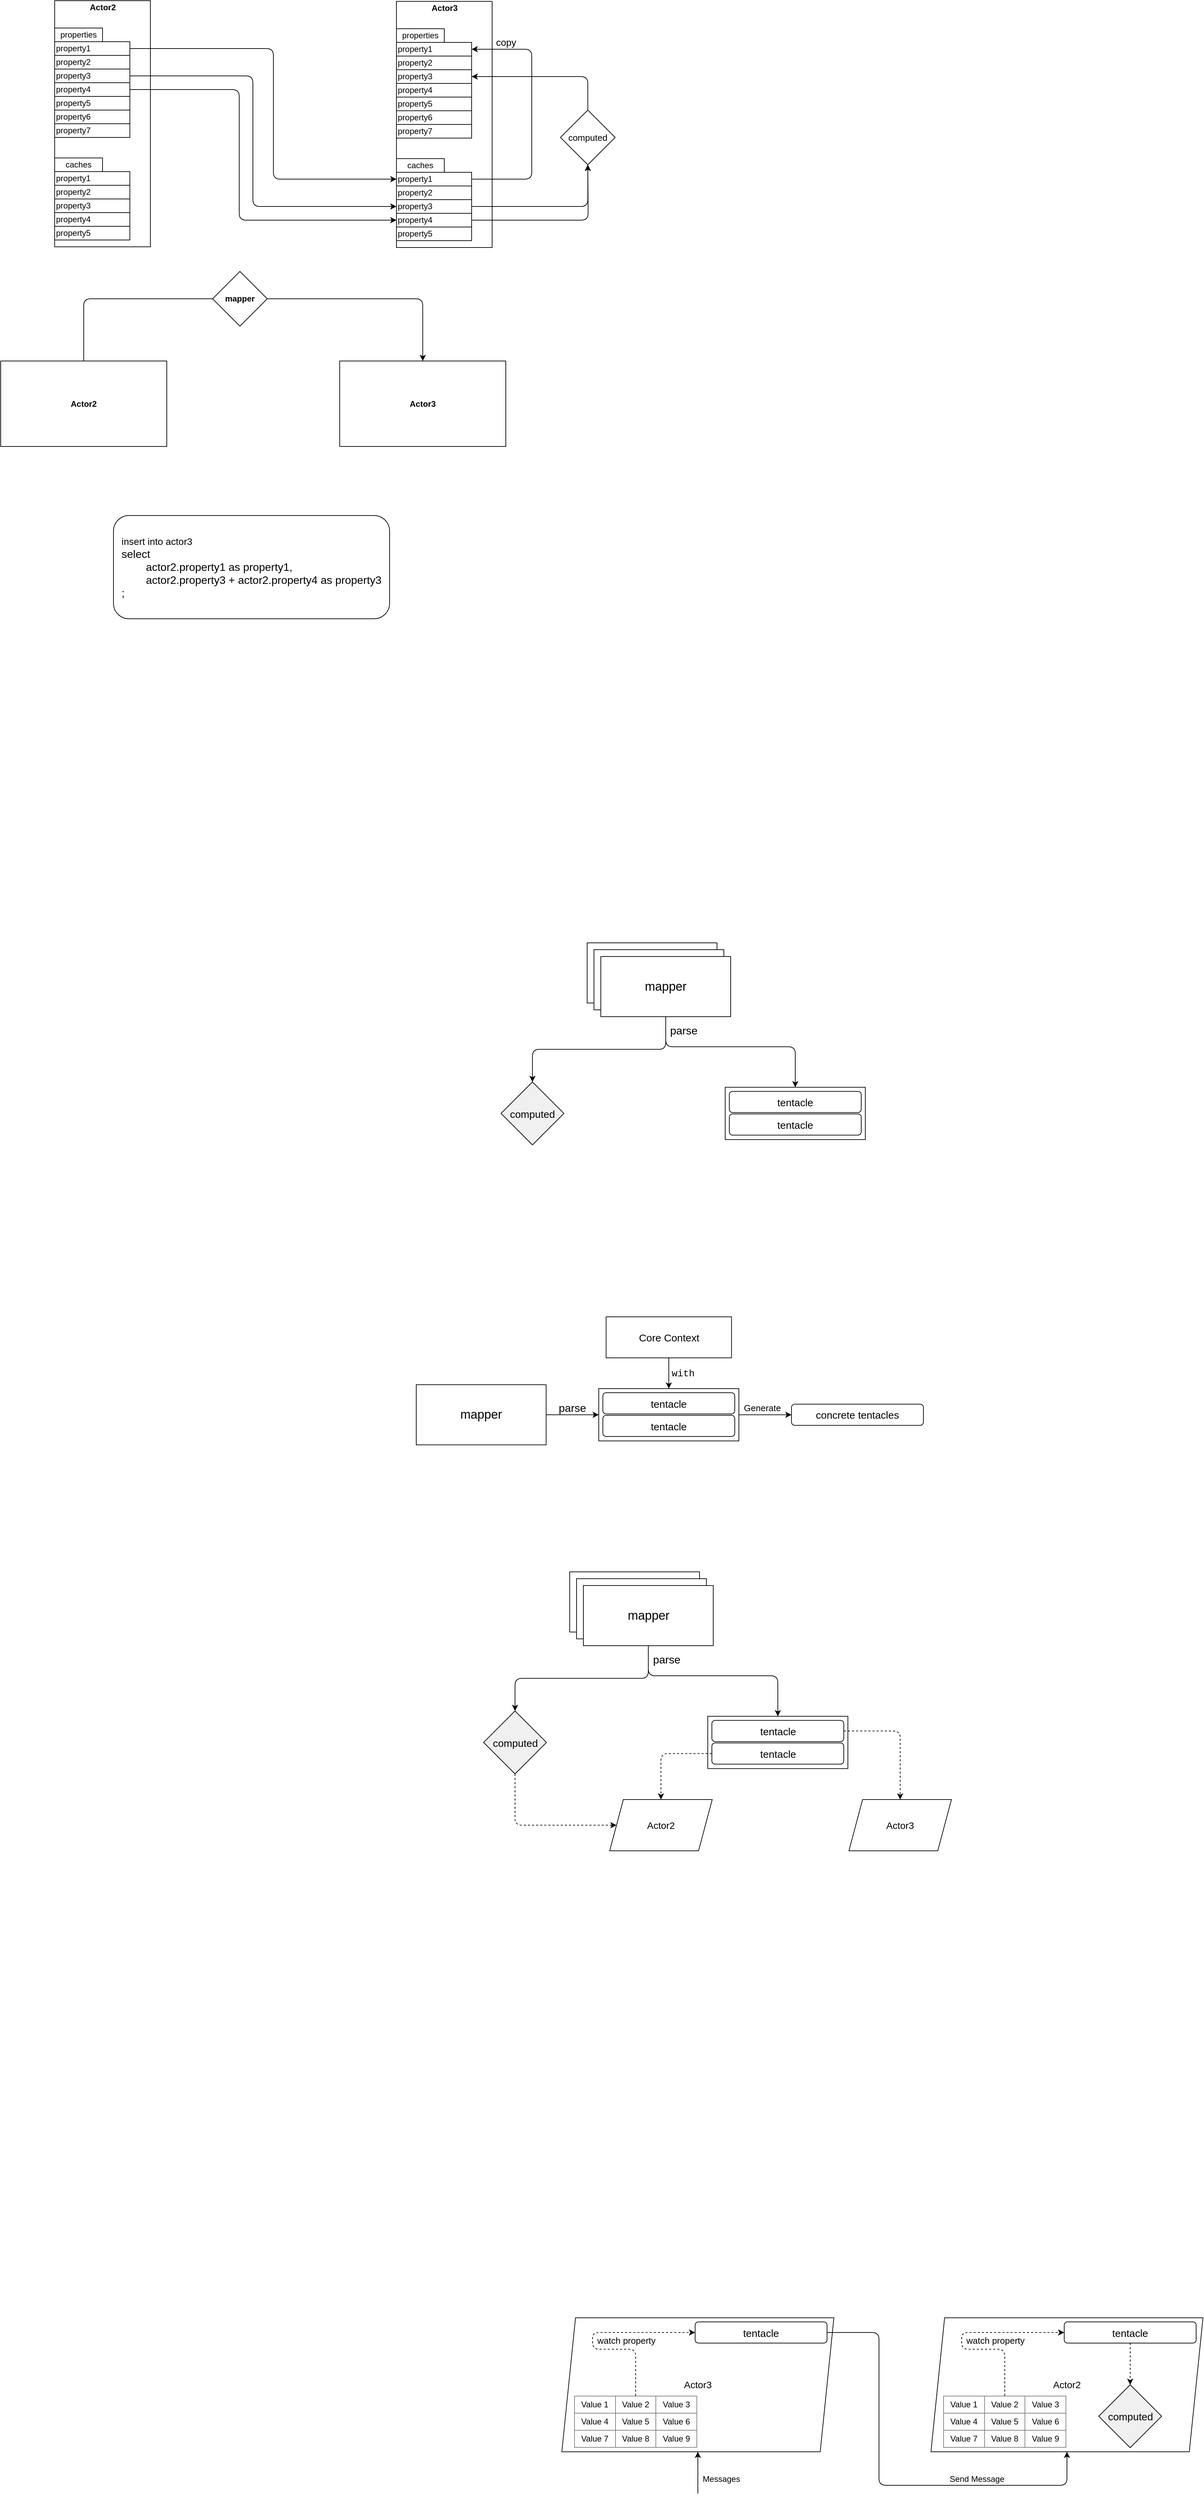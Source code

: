 <mxfile>
    <diagram id="SO4L1pYcyVnlR74khvxw" name="Page-1">
        <mxGraphModel dx="1093" dy="604" grid="0" gridSize="10" guides="1" tooltips="1" connect="1" arrows="1" fold="1" page="1" pageScale="1" pageWidth="2339" pageHeight="3300" background="#ffffff" math="0" shadow="0">
            <root>
                <mxCell id="0"/>
                <mxCell id="1" parent="0"/>
                <mxCell id="2" value="" style="rounded=0;whiteSpace=wrap;html=1;fillColor=#FFFFFF;strokeColor=#000000;" parent="1" vertex="1">
                    <mxGeometry x="210" y="120" width="140" height="360" as="geometry"/>
                </mxCell>
                <mxCell id="11" value="" style="group" parent="1" vertex="1" connectable="0">
                    <mxGeometry x="210" y="180" width="110" height="140" as="geometry"/>
                </mxCell>
                <mxCell id="3" value="&lt;font color=&quot;#000000&quot;&gt;property1&lt;/font&gt;" style="rounded=0;whiteSpace=wrap;html=1;strokeColor=#000000;fillColor=#FFFFFF;align=left;" parent="11" vertex="1">
                    <mxGeometry width="110" height="20" as="geometry"/>
                </mxCell>
                <mxCell id="5" value="&lt;font color=&quot;#000000&quot;&gt;property2&lt;span style=&quot;white-space: pre&quot;&gt;&#9;&lt;/span&gt;&lt;span style=&quot;white-space: pre&quot;&gt;&#9;&lt;/span&gt;&lt;/font&gt;" style="rounded=0;whiteSpace=wrap;html=1;strokeColor=#000000;fillColor=#FFFFFF;align=left;" parent="11" vertex="1">
                    <mxGeometry y="20" width="110" height="20" as="geometry"/>
                </mxCell>
                <mxCell id="6" value="&lt;font color=&quot;#000000&quot;&gt;property3&lt;/font&gt;" style="rounded=0;whiteSpace=wrap;html=1;strokeColor=#000000;fillColor=#FFFFFF;align=left;" parent="11" vertex="1">
                    <mxGeometry y="40" width="110" height="20" as="geometry"/>
                </mxCell>
                <mxCell id="7" value="&lt;font color=&quot;#000000&quot;&gt;property7&lt;/font&gt;" style="rounded=0;whiteSpace=wrap;html=1;strokeColor=#000000;fillColor=#FFFFFF;align=left;" parent="11" vertex="1">
                    <mxGeometry y="120" width="110" height="20" as="geometry"/>
                </mxCell>
                <mxCell id="8" value="&lt;font color=&quot;#000000&quot;&gt;property5&lt;/font&gt;" style="rounded=0;whiteSpace=wrap;html=1;strokeColor=#000000;fillColor=#FFFFFF;align=left;" parent="11" vertex="1">
                    <mxGeometry y="80" width="110" height="20" as="geometry"/>
                </mxCell>
                <mxCell id="9" value="&lt;font color=&quot;#000000&quot;&gt;property6&lt;/font&gt;" style="rounded=0;whiteSpace=wrap;html=1;strokeColor=#000000;fillColor=#FFFFFF;align=left;" parent="11" vertex="1">
                    <mxGeometry y="100" width="110" height="20" as="geometry"/>
                </mxCell>
                <mxCell id="10" value="&lt;font color=&quot;#000000&quot;&gt;property4&lt;/font&gt;" style="rounded=0;whiteSpace=wrap;html=1;strokeColor=#000000;fillColor=#FFFFFF;align=left;" parent="11" vertex="1">
                    <mxGeometry y="60" width="110" height="20" as="geometry"/>
                </mxCell>
                <mxCell id="13" value="&lt;font color=&quot;#000000&quot;&gt;property1&lt;/font&gt;" style="rounded=0;whiteSpace=wrap;html=1;strokeColor=#000000;fillColor=#FFFFFF;align=left;" parent="1" vertex="1">
                    <mxGeometry x="210" y="370" width="110" height="20" as="geometry"/>
                </mxCell>
                <mxCell id="14" value="&lt;font color=&quot;#000000&quot;&gt;property2&lt;span style=&quot;white-space: pre&quot;&gt;&#9;&lt;/span&gt;&lt;span style=&quot;white-space: pre&quot;&gt;&#9;&lt;/span&gt;&lt;/font&gt;" style="rounded=0;whiteSpace=wrap;html=1;strokeColor=#000000;fillColor=#FFFFFF;align=left;" parent="1" vertex="1">
                    <mxGeometry x="210" y="390" width="110" height="20" as="geometry"/>
                </mxCell>
                <mxCell id="15" value="&lt;font color=&quot;#000000&quot;&gt;property3&lt;/font&gt;" style="rounded=0;whiteSpace=wrap;html=1;strokeColor=#000000;fillColor=#FFFFFF;align=left;" parent="1" vertex="1">
                    <mxGeometry x="210" y="410" width="110" height="20" as="geometry"/>
                </mxCell>
                <mxCell id="17" value="&lt;font color=&quot;#000000&quot;&gt;property5&lt;/font&gt;" style="rounded=0;whiteSpace=wrap;html=1;strokeColor=#000000;fillColor=#FFFFFF;align=left;" parent="1" vertex="1">
                    <mxGeometry x="210" y="450" width="110" height="20" as="geometry"/>
                </mxCell>
                <mxCell id="19" value="&lt;font color=&quot;#000000&quot;&gt;property4&lt;/font&gt;" style="rounded=0;whiteSpace=wrap;html=1;strokeColor=#000000;fillColor=#FFFFFF;align=left;" parent="1" vertex="1">
                    <mxGeometry x="210" y="430" width="110" height="20" as="geometry"/>
                </mxCell>
                <mxCell id="21" value="&lt;font color=&quot;#000000&quot;&gt;&lt;b&gt;Actor2&lt;/b&gt;&lt;/font&gt;" style="text;html=1;align=center;verticalAlign=middle;resizable=0;points=[];autosize=1;strokeColor=none;" parent="1" vertex="1">
                    <mxGeometry x="255" y="120" width="50" height="20" as="geometry"/>
                </mxCell>
                <mxCell id="22" value="&lt;font color=&quot;#000000&quot;&gt;properties&lt;/font&gt;" style="rounded=0;whiteSpace=wrap;html=1;strokeColor=#000000;fillColor=#FFFFFF;" parent="1" vertex="1">
                    <mxGeometry x="210" y="160" width="70" height="20" as="geometry"/>
                </mxCell>
                <mxCell id="23" value="&lt;font color=&quot;#000000&quot;&gt;caches&lt;/font&gt;" style="rounded=0;whiteSpace=wrap;html=1;strokeColor=#000000;fillColor=#FFFFFF;" parent="1" vertex="1">
                    <mxGeometry x="210" y="350" width="70" height="20" as="geometry"/>
                </mxCell>
                <mxCell id="24" value="" style="rounded=0;whiteSpace=wrap;html=1;fillColor=#FFFFFF;strokeColor=#000000;" parent="1" vertex="1">
                    <mxGeometry x="710" y="121" width="140" height="360" as="geometry"/>
                </mxCell>
                <mxCell id="25" value="" style="group" parent="1" vertex="1" connectable="0">
                    <mxGeometry x="710" y="181" width="110" height="140" as="geometry"/>
                </mxCell>
                <mxCell id="26" value="&lt;font color=&quot;#000000&quot;&gt;property1&lt;/font&gt;" style="rounded=0;whiteSpace=wrap;html=1;strokeColor=#000000;fillColor=#FFFFFF;align=left;" parent="25" vertex="1">
                    <mxGeometry width="110" height="20" as="geometry"/>
                </mxCell>
                <mxCell id="27" value="&lt;font color=&quot;#000000&quot;&gt;property2&lt;span style=&quot;white-space: pre&quot;&gt;&#9;&lt;/span&gt;&lt;span style=&quot;white-space: pre&quot;&gt;&#9;&lt;/span&gt;&lt;/font&gt;" style="rounded=0;whiteSpace=wrap;html=1;strokeColor=#000000;fillColor=#FFFFFF;align=left;" parent="25" vertex="1">
                    <mxGeometry y="20" width="110" height="20" as="geometry"/>
                </mxCell>
                <mxCell id="28" value="&lt;font color=&quot;#000000&quot;&gt;property3&lt;/font&gt;" style="rounded=0;whiteSpace=wrap;html=1;strokeColor=#000000;fillColor=#FFFFFF;align=left;" parent="25" vertex="1">
                    <mxGeometry y="40" width="110" height="20" as="geometry"/>
                </mxCell>
                <mxCell id="29" value="&lt;font color=&quot;#000000&quot;&gt;property7&lt;/font&gt;" style="rounded=0;whiteSpace=wrap;html=1;strokeColor=#000000;fillColor=#FFFFFF;align=left;" parent="25" vertex="1">
                    <mxGeometry y="120" width="110" height="20" as="geometry"/>
                </mxCell>
                <mxCell id="30" value="&lt;font color=&quot;#000000&quot;&gt;property5&lt;/font&gt;" style="rounded=0;whiteSpace=wrap;html=1;strokeColor=#000000;fillColor=#FFFFFF;align=left;" parent="25" vertex="1">
                    <mxGeometry y="80" width="110" height="20" as="geometry"/>
                </mxCell>
                <mxCell id="31" value="&lt;font color=&quot;#000000&quot;&gt;property6&lt;/font&gt;" style="rounded=0;whiteSpace=wrap;html=1;strokeColor=#000000;fillColor=#FFFFFF;align=left;" parent="25" vertex="1">
                    <mxGeometry y="100" width="110" height="20" as="geometry"/>
                </mxCell>
                <mxCell id="32" value="&lt;font color=&quot;#000000&quot;&gt;property4&lt;/font&gt;" style="rounded=0;whiteSpace=wrap;html=1;strokeColor=#000000;fillColor=#FFFFFF;align=left;" parent="25" vertex="1">
                    <mxGeometry y="60" width="110" height="20" as="geometry"/>
                </mxCell>
                <mxCell id="115" style="edgeStyle=orthogonalEdgeStyle;html=1;exitX=1;exitY=0.5;exitDx=0;exitDy=0;entryX=1;entryY=0.5;entryDx=0;entryDy=0;strokeColor=#000000;" edge="1" parent="1" source="33" target="26">
                    <mxGeometry relative="1" as="geometry">
                        <Array as="points">
                            <mxPoint x="908" y="381"/>
                            <mxPoint x="908" y="191"/>
                        </Array>
                    </mxGeometry>
                </mxCell>
                <mxCell id="33" value="&lt;font color=&quot;#000000&quot;&gt;property1&lt;/font&gt;" style="rounded=0;whiteSpace=wrap;html=1;strokeColor=#000000;fillColor=#FFFFFF;align=left;" parent="1" vertex="1">
                    <mxGeometry x="710" y="371" width="110" height="20" as="geometry"/>
                </mxCell>
                <mxCell id="34" value="&lt;font color=&quot;#000000&quot;&gt;property2&lt;span style=&quot;white-space: pre&quot;&gt;&#9;&lt;/span&gt;&lt;span style=&quot;white-space: pre&quot;&gt;&#9;&lt;/span&gt;&lt;/font&gt;" style="rounded=0;whiteSpace=wrap;html=1;strokeColor=#000000;fillColor=#FFFFFF;align=left;" parent="1" vertex="1">
                    <mxGeometry x="710" y="391" width="110" height="20" as="geometry"/>
                </mxCell>
                <mxCell id="48" style="edgeStyle=orthogonalEdgeStyle;html=1;exitX=1;exitY=0.5;exitDx=0;exitDy=0;entryX=0.5;entryY=1;entryDx=0;entryDy=0;strokeColor=#000000;" parent="1" source="35" target="47" edge="1">
                    <mxGeometry relative="1" as="geometry"/>
                </mxCell>
                <mxCell id="35" value="&lt;font color=&quot;#000000&quot;&gt;property3&lt;/font&gt;" style="rounded=0;whiteSpace=wrap;html=1;strokeColor=#000000;fillColor=#FFFFFF;align=left;" parent="1" vertex="1">
                    <mxGeometry x="710" y="411" width="110" height="20" as="geometry"/>
                </mxCell>
                <mxCell id="36" value="&lt;font color=&quot;#000000&quot;&gt;property5&lt;/font&gt;" style="rounded=0;whiteSpace=wrap;html=1;strokeColor=#000000;fillColor=#FFFFFF;align=left;" parent="1" vertex="1">
                    <mxGeometry x="710" y="451" width="110" height="20" as="geometry"/>
                </mxCell>
                <mxCell id="49" style="edgeStyle=orthogonalEdgeStyle;html=1;exitX=1;exitY=0.5;exitDx=0;exitDy=0;strokeColor=#000000;" parent="1" source="37" edge="1">
                    <mxGeometry relative="1" as="geometry">
                        <mxPoint x="990" y="360" as="targetPoint"/>
                    </mxGeometry>
                </mxCell>
                <mxCell id="37" value="&lt;font color=&quot;#000000&quot;&gt;property4&lt;/font&gt;" style="rounded=0;whiteSpace=wrap;html=1;strokeColor=#000000;fillColor=#FFFFFF;align=left;" parent="1" vertex="1">
                    <mxGeometry x="710" y="431" width="110" height="20" as="geometry"/>
                </mxCell>
                <mxCell id="38" value="&lt;font color=&quot;#000000&quot;&gt;&lt;b&gt;Actor3&lt;/b&gt;&lt;/font&gt;" style="text;html=1;align=center;verticalAlign=middle;resizable=0;points=[];autosize=1;strokeColor=none;" parent="1" vertex="1">
                    <mxGeometry x="756" y="122" width="48" height="18" as="geometry"/>
                </mxCell>
                <mxCell id="39" value="&lt;font color=&quot;#000000&quot;&gt;properties&lt;/font&gt;" style="rounded=0;whiteSpace=wrap;html=1;strokeColor=#000000;fillColor=#FFFFFF;" parent="1" vertex="1">
                    <mxGeometry x="710" y="161" width="70" height="20" as="geometry"/>
                </mxCell>
                <mxCell id="40" value="&lt;font color=&quot;#000000&quot;&gt;caches&lt;/font&gt;" style="rounded=0;whiteSpace=wrap;html=1;strokeColor=#000000;fillColor=#FFFFFF;" parent="1" vertex="1">
                    <mxGeometry x="710" y="351" width="70" height="20" as="geometry"/>
                </mxCell>
                <mxCell id="44" style="edgeStyle=orthogonalEdgeStyle;html=1;exitX=1;exitY=0.5;exitDx=0;exitDy=0;entryX=0;entryY=0.5;entryDx=0;entryDy=0;strokeColor=#000000;" parent="1" source="3" target="33" edge="1">
                    <mxGeometry relative="1" as="geometry">
                        <Array as="points">
                            <mxPoint x="530" y="190"/>
                            <mxPoint x="530" y="381"/>
                        </Array>
                    </mxGeometry>
                </mxCell>
                <mxCell id="45" style="edgeStyle=orthogonalEdgeStyle;html=1;exitX=1;exitY=0.5;exitDx=0;exitDy=0;entryX=0;entryY=0.5;entryDx=0;entryDy=0;strokeColor=#000000;" parent="1" source="6" target="35" edge="1">
                    <mxGeometry relative="1" as="geometry">
                        <Array as="points">
                            <mxPoint x="500" y="230"/>
                            <mxPoint x="500" y="421"/>
                        </Array>
                    </mxGeometry>
                </mxCell>
                <mxCell id="46" style="edgeStyle=orthogonalEdgeStyle;html=1;exitX=1;exitY=0.5;exitDx=0;exitDy=0;entryX=0;entryY=0.5;entryDx=0;entryDy=0;strokeColor=#000000;" parent="1" source="10" target="37" edge="1">
                    <mxGeometry relative="1" as="geometry">
                        <Array as="points">
                            <mxPoint x="480" y="250"/>
                            <mxPoint x="480" y="441"/>
                        </Array>
                    </mxGeometry>
                </mxCell>
                <mxCell id="50" style="edgeStyle=orthogonalEdgeStyle;html=1;exitX=0.5;exitY=0;exitDx=0;exitDy=0;entryX=1;entryY=0.5;entryDx=0;entryDy=0;strokeColor=#000000;" parent="1" source="47" target="28" edge="1">
                    <mxGeometry relative="1" as="geometry"/>
                </mxCell>
                <mxCell id="47" value="&lt;font color=&quot;#000000&quot; style=&quot;font-size: 13px&quot;&gt;computed&lt;/font&gt;" style="rhombus;whiteSpace=wrap;html=1;strokeColor=#000000;fillColor=#FFFFFF;" parent="1" vertex="1">
                    <mxGeometry x="950" y="280" width="80" height="80" as="geometry"/>
                </mxCell>
                <mxCell id="53" style="edgeStyle=orthogonalEdgeStyle;html=1;exitX=0.5;exitY=0;exitDx=0;exitDy=0;entryX=0.5;entryY=0;entryDx=0;entryDy=0;strokeColor=#000000;" parent="1" source="51" target="52" edge="1">
                    <mxGeometry relative="1" as="geometry">
                        <Array as="points">
                            <mxPoint x="253" y="556"/>
                            <mxPoint x="749" y="556"/>
                        </Array>
                    </mxGeometry>
                </mxCell>
                <mxCell id="51" value="&lt;b&gt;&lt;font color=&quot;#000000&quot;&gt;Actor2&lt;/font&gt;&lt;/b&gt;" style="rounded=0;whiteSpace=wrap;html=1;strokeColor=#000000;fillColor=#FFFFFF;" parent="1" vertex="1">
                    <mxGeometry x="131" y="647" width="243" height="125" as="geometry"/>
                </mxCell>
                <mxCell id="52" value="&lt;b&gt;&lt;font color=&quot;#000000&quot;&gt;Actor3&lt;/font&gt;&lt;/b&gt;" style="rounded=0;whiteSpace=wrap;html=1;strokeColor=#000000;fillColor=#FFFFFF;" parent="1" vertex="1">
                    <mxGeometry x="627" y="647" width="243" height="125" as="geometry"/>
                </mxCell>
                <mxCell id="54" value="&lt;b&gt;&lt;font color=&quot;#000000&quot;&gt;mapper&lt;/font&gt;&lt;/b&gt;" style="rhombus;whiteSpace=wrap;html=1;strokeColor=#000000;fillColor=#FFFFFF;" parent="1" vertex="1">
                    <mxGeometry x="441" y="516" width="80" height="80" as="geometry"/>
                </mxCell>
                <mxCell id="55" value="&lt;div style=&quot;text-align: justify&quot;&gt;&lt;span style=&quot;color: rgb(0 , 0 , 0)&quot;&gt;&lt;font style=&quot;font-size: 14px&quot;&gt;insert into actor3&lt;/font&gt;&lt;/span&gt;&lt;/div&gt;&lt;font color=&quot;#000000&quot; size=&quot;3&quot;&gt;&lt;div style=&quot;text-align: justify&quot;&gt;&lt;span&gt;select&lt;/span&gt;&lt;/div&gt;&lt;div style=&quot;text-align: justify&quot;&gt;&lt;span&gt;&lt;span style=&quot;white-space: pre&quot;&gt;&#9;&lt;/span&gt;actor2.property1 as property1,&lt;/span&gt;&lt;/div&gt;&lt;div style=&quot;text-align: justify&quot;&gt;&lt;span&gt;&lt;span style=&quot;white-space: pre&quot;&gt;&#9;&lt;/span&gt;actor2.property3 + actor2.property4 as property3&lt;/span&gt;&lt;/div&gt;&lt;div style=&quot;text-align: justify&quot;&gt;&lt;span&gt;;&lt;/span&gt;&lt;/div&gt;&lt;/font&gt;" style="rounded=1;whiteSpace=wrap;html=1;strokeColor=#000000;fillColor=#FFFFFF;" parent="1" vertex="1">
                    <mxGeometry x="296" y="873" width="404" height="151" as="geometry"/>
                </mxCell>
                <mxCell id="56" value="" style="rounded=0;whiteSpace=wrap;html=1;fillColor=#FFFFFF;strokeColor=#000000;" vertex="1" parent="1">
                    <mxGeometry x="989" y="1498" width="190" height="88" as="geometry"/>
                </mxCell>
                <mxCell id="57" value="" style="rounded=0;whiteSpace=wrap;html=1;fillColor=#FFFFFF;strokeColor=#000000;" vertex="1" parent="1">
                    <mxGeometry x="999" y="1508" width="190" height="88" as="geometry"/>
                </mxCell>
                <mxCell id="86" style="edgeStyle=orthogonalEdgeStyle;html=1;exitX=0.5;exitY=1;exitDx=0;exitDy=0;entryX=0.5;entryY=0;entryDx=0;entryDy=0;strokeColor=#000000;" edge="1" parent="1" source="58" target="80">
                    <mxGeometry relative="1" as="geometry"/>
                </mxCell>
                <mxCell id="90" style="edgeStyle=orthogonalEdgeStyle;html=1;exitX=0.5;exitY=1;exitDx=0;exitDy=0;strokeColor=#000000;entryX=0.5;entryY=0;entryDx=0;entryDy=0;" edge="1" parent="1" source="58" target="63">
                    <mxGeometry relative="1" as="geometry">
                        <mxPoint x="1292" y="1693" as="targetPoint"/>
                        <Array as="points">
                            <mxPoint x="1104" y="1650"/>
                            <mxPoint x="1294" y="1650"/>
                        </Array>
                    </mxGeometry>
                </mxCell>
                <mxCell id="58" value="&lt;font color=&quot;#000000&quot; style=&quot;font-size: 18px&quot;&gt;mapper&lt;/font&gt;" style="rounded=0;whiteSpace=wrap;html=1;fillColor=#FFFFFF;strokeColor=#000000;" vertex="1" parent="1">
                    <mxGeometry x="1009" y="1518" width="190" height="88" as="geometry"/>
                </mxCell>
                <mxCell id="66" value="&lt;font color=&quot;#000000&quot; style=&quot;font-size: 16px&quot;&gt;parse&lt;/font&gt;" style="text;html=1;align=center;verticalAlign=middle;resizable=0;points=[];autosize=1;strokeColor=none;" vertex="1" parent="1">
                    <mxGeometry x="1105" y="1616" width="50" height="19" as="geometry"/>
                </mxCell>
                <mxCell id="80" value="&lt;font color=&quot;#000000&quot; style=&quot;font-size: 15px&quot;&gt;computed&lt;/font&gt;" style="rhombus;whiteSpace=wrap;html=1;strokeColor=#000000;fillColor=#F0F0F0;" vertex="1" parent="1">
                    <mxGeometry x="863" y="1701.5" width="92" height="92" as="geometry"/>
                </mxCell>
                <mxCell id="91" value="" style="group" vertex="1" connectable="0" parent="1">
                    <mxGeometry x="1191" y="1709.25" width="205" height="76.5" as="geometry"/>
                </mxCell>
                <mxCell id="63" value="" style="rounded=0;whiteSpace=wrap;html=1;strokeColor=#000000;fillColor=#FFFFFF;" vertex="1" parent="91">
                    <mxGeometry width="205" height="76.5" as="geometry"/>
                </mxCell>
                <mxCell id="59" value="&lt;font color=&quot;#000000&quot; style=&quot;font-size: 15px&quot;&gt;tentacle&lt;/font&gt;" style="rounded=1;whiteSpace=wrap;html=1;strokeColor=#000000;fillColor=#FFFFFF;" vertex="1" parent="91">
                    <mxGeometry x="6" y="6" width="193" height="31" as="geometry"/>
                </mxCell>
                <mxCell id="60" value="&lt;span style=&quot;color: rgb(0 , 0 , 0) ; font-size: 15px&quot;&gt;tentacle&lt;/span&gt;" style="rounded=1;whiteSpace=wrap;html=1;strokeColor=#000000;fillColor=#FFFFFF;" vertex="1" parent="91">
                    <mxGeometry x="6" y="39" width="193" height="31" as="geometry"/>
                </mxCell>
                <mxCell id="92" value="" style="group" vertex="1" connectable="0" parent="1">
                    <mxGeometry x="1006" y="2150" width="205" height="76.5" as="geometry"/>
                </mxCell>
                <mxCell id="93" value="" style="rounded=0;whiteSpace=wrap;html=1;strokeColor=#000000;fillColor=#FFFFFF;" vertex="1" parent="92">
                    <mxGeometry width="205" height="76.5" as="geometry"/>
                </mxCell>
                <mxCell id="94" value="&lt;font color=&quot;#000000&quot; style=&quot;font-size: 15px&quot;&gt;tentacle&lt;/font&gt;" style="rounded=1;whiteSpace=wrap;html=1;strokeColor=#000000;fillColor=#FFFFFF;" vertex="1" parent="92">
                    <mxGeometry x="6" y="6" width="193" height="31" as="geometry"/>
                </mxCell>
                <mxCell id="95" value="&lt;span style=&quot;color: rgb(0 , 0 , 0) ; font-size: 15px&quot;&gt;tentacle&lt;/span&gt;" style="rounded=1;whiteSpace=wrap;html=1;strokeColor=#000000;fillColor=#FFFFFF;" vertex="1" parent="92">
                    <mxGeometry x="6" y="39" width="193" height="31" as="geometry"/>
                </mxCell>
                <mxCell id="106" style="edgeStyle=orthogonalEdgeStyle;html=1;exitX=0.5;exitY=1;exitDx=0;exitDy=0;entryX=0.5;entryY=0;entryDx=0;entryDy=0;strokeColor=#000000;" edge="1" parent="1" source="96" target="93">
                    <mxGeometry relative="1" as="geometry"/>
                </mxCell>
                <mxCell id="96" value="&lt;font color=&quot;#000000&quot; style=&quot;font-size: 15px&quot;&gt;Core Context&lt;/font&gt;" style="rounded=0;whiteSpace=wrap;html=1;strokeColor=#000000;fillColor=#FFFFFF;" vertex="1" parent="1">
                    <mxGeometry x="1016.75" y="2045" width="183.5" height="60" as="geometry"/>
                </mxCell>
                <mxCell id="104" style="edgeStyle=orthogonalEdgeStyle;html=1;exitX=1;exitY=0.5;exitDx=0;exitDy=0;entryX=0;entryY=0.5;entryDx=0;entryDy=0;strokeColor=#000000;" edge="1" parent="1" source="103" target="93">
                    <mxGeometry relative="1" as="geometry"/>
                </mxCell>
                <mxCell id="103" value="&lt;font color=&quot;#000000&quot; style=&quot;font-size: 18px&quot;&gt;mapper&lt;/font&gt;" style="rounded=0;whiteSpace=wrap;html=1;fillColor=#FFFFFF;strokeColor=#000000;" vertex="1" parent="1">
                    <mxGeometry x="739" y="2144.25" width="190" height="88" as="geometry"/>
                </mxCell>
                <mxCell id="105" value="&lt;font color=&quot;#000000&quot; style=&quot;font-size: 16px&quot;&gt;parse&lt;/font&gt;" style="text;html=1;align=center;verticalAlign=middle;resizable=0;points=[];autosize=1;strokeColor=none;" vertex="1" parent="1">
                    <mxGeometry x="942" y="2168" width="50" height="19" as="geometry"/>
                </mxCell>
                <mxCell id="108" value="&lt;font style=&quot;font-size: 14px&quot; color=&quot;#000000&quot; face=&quot;Courier New&quot;&gt;with&lt;/font&gt;" style="text;html=1;align=center;verticalAlign=middle;resizable=0;points=[];autosize=1;strokeColor=none;" vertex="1" parent="1">
                    <mxGeometry x="1107" y="2119" width="44" height="18" as="geometry"/>
                </mxCell>
                <mxCell id="112" value="&lt;font color=&quot;#000000&quot; style=&quot;font-size: 15px&quot;&gt;&lt;font style=&quot;font-size: 15px&quot;&gt;concrete&lt;/font&gt;&lt;span&gt;&amp;nbsp;tentacles&lt;/span&gt;&lt;/font&gt;" style="rounded=1;whiteSpace=wrap;html=1;strokeColor=#000000;fillColor=#FFFFFF;" vertex="1" parent="1">
                    <mxGeometry x="1288" y="2172.75" width="193" height="31" as="geometry"/>
                </mxCell>
                <mxCell id="113" style="edgeStyle=orthogonalEdgeStyle;html=1;exitX=1;exitY=0.5;exitDx=0;exitDy=0;entryX=0;entryY=0.5;entryDx=0;entryDy=0;strokeColor=#000000;" edge="1" parent="1" source="93" target="112">
                    <mxGeometry relative="1" as="geometry"/>
                </mxCell>
                <mxCell id="114" value="&lt;font color=&quot;#000000&quot; style=&quot;font-size: 13px&quot;&gt;Generate&lt;/font&gt;" style="text;html=1;align=center;verticalAlign=middle;resizable=0;points=[];autosize=1;strokeColor=none;" vertex="1" parent="1">
                    <mxGeometry x="1213" y="2169" width="64" height="18" as="geometry"/>
                </mxCell>
                <mxCell id="117" value="&lt;span style=&quot;color: rgb(0 , 0 , 0) ; font-size: 14px&quot;&gt;copy&lt;/span&gt;" style="text;html=1;align=center;verticalAlign=middle;resizable=0;points=[];autosize=1;strokeColor=none;" vertex="1" parent="1">
                    <mxGeometry x="850" y="171" width="40" height="19" as="geometry"/>
                </mxCell>
                <mxCell id="118" value="" style="rounded=0;whiteSpace=wrap;html=1;fillColor=#FFFFFF;strokeColor=#000000;" vertex="1" parent="1">
                    <mxGeometry x="963.5" y="2418" width="190" height="88" as="geometry"/>
                </mxCell>
                <mxCell id="119" value="" style="rounded=0;whiteSpace=wrap;html=1;fillColor=#FFFFFF;strokeColor=#000000;" vertex="1" parent="1">
                    <mxGeometry x="973.5" y="2428" width="190" height="88" as="geometry"/>
                </mxCell>
                <mxCell id="120" style="edgeStyle=orthogonalEdgeStyle;html=1;exitX=0.5;exitY=1;exitDx=0;exitDy=0;entryX=0.5;entryY=0;entryDx=0;entryDy=0;strokeColor=#000000;" edge="1" parent="1" source="122" target="124">
                    <mxGeometry relative="1" as="geometry"/>
                </mxCell>
                <mxCell id="121" style="edgeStyle=orthogonalEdgeStyle;html=1;exitX=0.5;exitY=1;exitDx=0;exitDy=0;strokeColor=#000000;entryX=0.5;entryY=0;entryDx=0;entryDy=0;" edge="1" parent="1" source="122" target="126">
                    <mxGeometry relative="1" as="geometry">
                        <mxPoint x="1266.5" y="2613" as="targetPoint"/>
                        <Array as="points">
                            <mxPoint x="1078.5" y="2570"/>
                            <mxPoint x="1268.5" y="2570"/>
                        </Array>
                    </mxGeometry>
                </mxCell>
                <mxCell id="122" value="&lt;font color=&quot;#000000&quot; style=&quot;font-size: 18px&quot;&gt;mapper&lt;/font&gt;" style="rounded=0;whiteSpace=wrap;html=1;fillColor=#FFFFFF;strokeColor=#000000;" vertex="1" parent="1">
                    <mxGeometry x="983.5" y="2438" width="190" height="88" as="geometry"/>
                </mxCell>
                <mxCell id="123" value="&lt;font color=&quot;#000000&quot; style=&quot;font-size: 16px&quot;&gt;parse&lt;/font&gt;" style="text;html=1;align=center;verticalAlign=middle;resizable=0;points=[];autosize=1;strokeColor=none;" vertex="1" parent="1">
                    <mxGeometry x="1079.5" y="2536" width="50" height="19" as="geometry"/>
                </mxCell>
                <mxCell id="134" style="edgeStyle=orthogonalEdgeStyle;html=1;exitX=0.5;exitY=1;exitDx=0;exitDy=0;entryX=0;entryY=0.5;entryDx=0;entryDy=0;dashed=1;strokeColor=#000000;" edge="1" parent="1" source="124" target="130">
                    <mxGeometry relative="1" as="geometry">
                        <Array as="points">
                            <mxPoint x="884" y="2789"/>
                        </Array>
                    </mxGeometry>
                </mxCell>
                <mxCell id="124" value="&lt;font color=&quot;#000000&quot; style=&quot;font-size: 15px&quot;&gt;computed&lt;/font&gt;" style="rhombus;whiteSpace=wrap;html=1;strokeColor=#000000;fillColor=#F0F0F0;" vertex="1" parent="1">
                    <mxGeometry x="837.5" y="2621.5" width="92" height="92" as="geometry"/>
                </mxCell>
                <mxCell id="125" value="" style="group" vertex="1" connectable="0" parent="1">
                    <mxGeometry x="1165.5" y="2629.25" width="205" height="76.5" as="geometry"/>
                </mxCell>
                <mxCell id="126" value="" style="rounded=0;whiteSpace=wrap;html=1;strokeColor=#000000;fillColor=#FFFFFF;" vertex="1" parent="125">
                    <mxGeometry width="205" height="76.5" as="geometry"/>
                </mxCell>
                <mxCell id="127" value="&lt;font color=&quot;#000000&quot; style=&quot;font-size: 15px&quot;&gt;tentacle&lt;/font&gt;" style="rounded=1;whiteSpace=wrap;html=1;strokeColor=#000000;fillColor=#FFFFFF;" vertex="1" parent="125">
                    <mxGeometry x="6" y="6" width="193" height="31" as="geometry"/>
                </mxCell>
                <mxCell id="128" value="&lt;span style=&quot;color: rgb(0 , 0 , 0) ; font-size: 15px&quot;&gt;tentacle&lt;/span&gt;" style="rounded=1;whiteSpace=wrap;html=1;strokeColor=#000000;fillColor=#FFFFFF;" vertex="1" parent="125">
                    <mxGeometry x="6" y="39" width="193" height="31" as="geometry"/>
                </mxCell>
                <mxCell id="130" value="&lt;font color=&quot;#000000&quot; style=&quot;font-size: 14px&quot;&gt;Actor2&lt;/font&gt;" style="shape=parallelogram;perimeter=parallelogramPerimeter;whiteSpace=wrap;html=1;fixedSize=1;strokeColor=#000000;fillColor=#FFFFFF;" vertex="1" parent="1">
                    <mxGeometry x="1022" y="2751" width="150" height="75" as="geometry"/>
                </mxCell>
                <mxCell id="131" value="&lt;font color=&quot;#000000&quot; style=&quot;font-size: 14px&quot;&gt;Actor3&lt;/font&gt;" style="shape=parallelogram;perimeter=parallelogramPerimeter;whiteSpace=wrap;html=1;fixedSize=1;strokeColor=#000000;fillColor=#FFFFFF;" vertex="1" parent="1">
                    <mxGeometry x="1372" y="2751" width="150" height="75" as="geometry"/>
                </mxCell>
                <mxCell id="132" style="edgeStyle=orthogonalEdgeStyle;html=1;exitX=1;exitY=0.5;exitDx=0;exitDy=0;entryX=0.5;entryY=0;entryDx=0;entryDy=0;strokeColor=#000000;dashed=1;" edge="1" parent="1" source="127" target="131">
                    <mxGeometry relative="1" as="geometry"/>
                </mxCell>
                <mxCell id="133" style="edgeStyle=orthogonalEdgeStyle;html=1;exitX=0;exitY=0.5;exitDx=0;exitDy=0;entryX=0.5;entryY=0;entryDx=0;entryDy=0;strokeColor=#000000;dashed=1;" edge="1" parent="1" source="128" target="130">
                    <mxGeometry relative="1" as="geometry"/>
                </mxCell>
                <mxCell id="135" value="&lt;font color=&quot;#000000&quot; style=&quot;font-size: 14px&quot;&gt;Actor3&lt;/font&gt;" style="shape=parallelogram;perimeter=parallelogramPerimeter;whiteSpace=wrap;html=1;fixedSize=1;strokeColor=#000000;fillColor=#FFFFFF;" vertex="1" parent="1">
                    <mxGeometry x="952" y="3509" width="398" height="196" as="geometry"/>
                </mxCell>
                <mxCell id="140" style="edgeStyle=orthogonalEdgeStyle;html=1;exitX=0.5;exitY=0;exitDx=0;exitDy=0;entryX=0;entryY=0.5;entryDx=0;entryDy=0;dashed=1;strokeColor=#000000;" edge="1" parent="1" source="137" target="139">
                    <mxGeometry relative="1" as="geometry">
                        <Array as="points">
                            <mxPoint x="1060" y="3555"/>
                            <mxPoint x="997" y="3555"/>
                            <mxPoint x="997" y="3531"/>
                        </Array>
                    </mxGeometry>
                </mxCell>
                <mxCell id="137" value="&lt;table border=&quot;1&quot; width=&quot;100%&quot; style=&quot;width: 100% ; height: 100% ; border-collapse: collapse&quot;&gt;&lt;tbody&gt;&lt;tr&gt;&lt;td align=&quot;center&quot;&gt;&lt;font color=&quot;#000000&quot;&gt;Value 1&lt;/font&gt;&lt;/td&gt;&lt;td align=&quot;center&quot;&gt;&lt;font color=&quot;#000000&quot;&gt;Value 2&lt;/font&gt;&lt;/td&gt;&lt;td align=&quot;center&quot;&gt;&lt;font color=&quot;#000000&quot;&gt;Value 3&lt;/font&gt;&lt;/td&gt;&lt;/tr&gt;&lt;tr&gt;&lt;td align=&quot;center&quot;&gt;&lt;font color=&quot;#000000&quot;&gt;Value 4&lt;/font&gt;&lt;/td&gt;&lt;td align=&quot;center&quot;&gt;&lt;font color=&quot;#000000&quot;&gt;Value 5&lt;/font&gt;&lt;/td&gt;&lt;td align=&quot;center&quot;&gt;&lt;font color=&quot;#000000&quot;&gt;Value 6&lt;/font&gt;&lt;/td&gt;&lt;/tr&gt;&lt;tr&gt;&lt;td align=&quot;center&quot;&gt;&lt;font color=&quot;#000000&quot;&gt;Value 7&lt;/font&gt;&lt;/td&gt;&lt;td align=&quot;center&quot;&gt;&lt;font color=&quot;#000000&quot;&gt;Value 8&lt;/font&gt;&lt;/td&gt;&lt;td align=&quot;center&quot;&gt;&lt;font color=&quot;#000000&quot;&gt;Value 9&lt;/font&gt;&lt;/td&gt;&lt;/tr&gt;&lt;/tbody&gt;&lt;/table&gt;" style="text;html=1;strokeColor=none;fillColor=none;overflow=fill;" vertex="1" parent="1">
                    <mxGeometry x="970" y="3623" width="180" height="76" as="geometry"/>
                </mxCell>
                <mxCell id="149" style="edgeStyle=orthogonalEdgeStyle;html=1;exitX=1;exitY=0.5;exitDx=0;exitDy=0;entryX=0.5;entryY=1;entryDx=0;entryDy=0;strokeColor=#000000;" edge="1" parent="1" source="139" target="142">
                    <mxGeometry relative="1" as="geometry">
                        <Array as="points">
                            <mxPoint x="1416" y="3531"/>
                            <mxPoint x="1416" y="3754"/>
                            <mxPoint x="1691" y="3754"/>
                        </Array>
                    </mxGeometry>
                </mxCell>
                <mxCell id="139" value="&lt;span style=&quot;color: rgb(0 , 0 , 0) ; font-size: 15px&quot;&gt;tentacle&lt;/span&gt;" style="rounded=1;whiteSpace=wrap;html=1;strokeColor=#000000;fillColor=#FFFFFF;" vertex="1" parent="1">
                    <mxGeometry x="1147" y="3515" width="193" height="31" as="geometry"/>
                </mxCell>
                <mxCell id="141" value="&lt;font color=&quot;#000000&quot; style=&quot;font-size: 13px&quot;&gt;watch property&lt;/font&gt;" style="text;html=1;align=center;verticalAlign=middle;resizable=0;points=[];autosize=1;strokeColor=none;" vertex="1" parent="1">
                    <mxGeometry x="998.5" y="3533" width="95" height="18" as="geometry"/>
                </mxCell>
                <mxCell id="142" value="&lt;font color=&quot;#000000&quot; style=&quot;font-size: 14px&quot;&gt;Actor2&lt;/font&gt;" style="shape=parallelogram;perimeter=parallelogramPerimeter;whiteSpace=wrap;html=1;fixedSize=1;strokeColor=#000000;fillColor=#FFFFFF;" vertex="1" parent="1">
                    <mxGeometry x="1492" y="3509" width="398" height="196" as="geometry"/>
                </mxCell>
                <mxCell id="143" style="edgeStyle=orthogonalEdgeStyle;html=1;exitX=0.5;exitY=0;exitDx=0;exitDy=0;entryX=0;entryY=0.5;entryDx=0;entryDy=0;dashed=1;strokeColor=#000000;" edge="1" parent="1" source="144" target="145">
                    <mxGeometry relative="1" as="geometry">
                        <Array as="points">
                            <mxPoint x="1600" y="3555"/>
                            <mxPoint x="1537" y="3555"/>
                            <mxPoint x="1537" y="3531"/>
                        </Array>
                    </mxGeometry>
                </mxCell>
                <mxCell id="144" value="&lt;table border=&quot;1&quot; width=&quot;100%&quot; style=&quot;width: 100% ; height: 100% ; border-collapse: collapse&quot;&gt;&lt;tbody&gt;&lt;tr&gt;&lt;td align=&quot;center&quot;&gt;&lt;font color=&quot;#000000&quot;&gt;Value 1&lt;/font&gt;&lt;/td&gt;&lt;td align=&quot;center&quot;&gt;&lt;font color=&quot;#000000&quot;&gt;Value 2&lt;/font&gt;&lt;/td&gt;&lt;td align=&quot;center&quot;&gt;&lt;font color=&quot;#000000&quot;&gt;Value 3&lt;/font&gt;&lt;/td&gt;&lt;/tr&gt;&lt;tr&gt;&lt;td align=&quot;center&quot;&gt;&lt;font color=&quot;#000000&quot;&gt;Value 4&lt;/font&gt;&lt;/td&gt;&lt;td align=&quot;center&quot;&gt;&lt;font color=&quot;#000000&quot;&gt;Value 5&lt;/font&gt;&lt;/td&gt;&lt;td align=&quot;center&quot;&gt;&lt;font color=&quot;#000000&quot;&gt;Value 6&lt;/font&gt;&lt;/td&gt;&lt;/tr&gt;&lt;tr&gt;&lt;td align=&quot;center&quot;&gt;&lt;font color=&quot;#000000&quot;&gt;Value 7&lt;/font&gt;&lt;/td&gt;&lt;td align=&quot;center&quot;&gt;&lt;font color=&quot;#000000&quot;&gt;Value 8&lt;/font&gt;&lt;/td&gt;&lt;td align=&quot;center&quot;&gt;&lt;font color=&quot;#000000&quot;&gt;Value 9&lt;/font&gt;&lt;/td&gt;&lt;/tr&gt;&lt;/tbody&gt;&lt;/table&gt;" style="text;html=1;strokeColor=none;fillColor=none;overflow=fill;" vertex="1" parent="1">
                    <mxGeometry x="1510" y="3623" width="180" height="76" as="geometry"/>
                </mxCell>
                <mxCell id="153" style="edgeStyle=orthogonalEdgeStyle;html=1;exitX=0.5;exitY=1;exitDx=0;exitDy=0;strokeColor=#000000;dashed=1;" edge="1" parent="1" source="145" target="151">
                    <mxGeometry relative="1" as="geometry"/>
                </mxCell>
                <mxCell id="145" value="&lt;span style=&quot;color: rgb(0 , 0 , 0) ; font-size: 15px&quot;&gt;tentacle&lt;/span&gt;" style="rounded=1;whiteSpace=wrap;html=1;strokeColor=#000000;fillColor=#FFFFFF;" vertex="1" parent="1">
                    <mxGeometry x="1687" y="3515" width="193" height="31" as="geometry"/>
                </mxCell>
                <mxCell id="146" value="&lt;font color=&quot;#000000&quot; style=&quot;font-size: 13px&quot;&gt;watch property&lt;/font&gt;" style="text;html=1;align=center;verticalAlign=middle;resizable=0;points=[];autosize=1;strokeColor=none;" vertex="1" parent="1">
                    <mxGeometry x="1538.5" y="3533" width="95" height="18" as="geometry"/>
                </mxCell>
                <mxCell id="147" value="" style="endArrow=classic;html=1;strokeColor=#000000;entryX=0.5;entryY=1;entryDx=0;entryDy=0;" edge="1" parent="1" target="135">
                    <mxGeometry width="50" height="50" relative="1" as="geometry">
                        <mxPoint x="1151" y="3766" as="sourcePoint"/>
                        <mxPoint x="1109" y="3728" as="targetPoint"/>
                    </mxGeometry>
                </mxCell>
                <mxCell id="148" value="&lt;font color=&quot;#000000&quot;&gt;Messages&lt;/font&gt;" style="text;html=1;align=center;verticalAlign=middle;resizable=0;points=[];autosize=1;strokeColor=none;" vertex="1" parent="1">
                    <mxGeometry x="1152" y="3736" width="65" height="18" as="geometry"/>
                </mxCell>
                <mxCell id="150" value="&lt;font color=&quot;#000000&quot;&gt;Send Message&lt;/font&gt;" style="text;html=1;align=center;verticalAlign=middle;resizable=0;points=[];autosize=1;strokeColor=none;" vertex="1" parent="1">
                    <mxGeometry x="1514" y="3736" width="90" height="18" as="geometry"/>
                </mxCell>
                <mxCell id="151" value="&lt;font color=&quot;#000000&quot; style=&quot;font-size: 15px&quot;&gt;computed&lt;/font&gt;" style="rhombus;whiteSpace=wrap;html=1;strokeColor=#000000;fillColor=#F0F0F0;" vertex="1" parent="1">
                    <mxGeometry x="1737.5" y="3607" width="92" height="92" as="geometry"/>
                </mxCell>
            </root>
        </mxGraphModel>
    </diagram>
</mxfile>